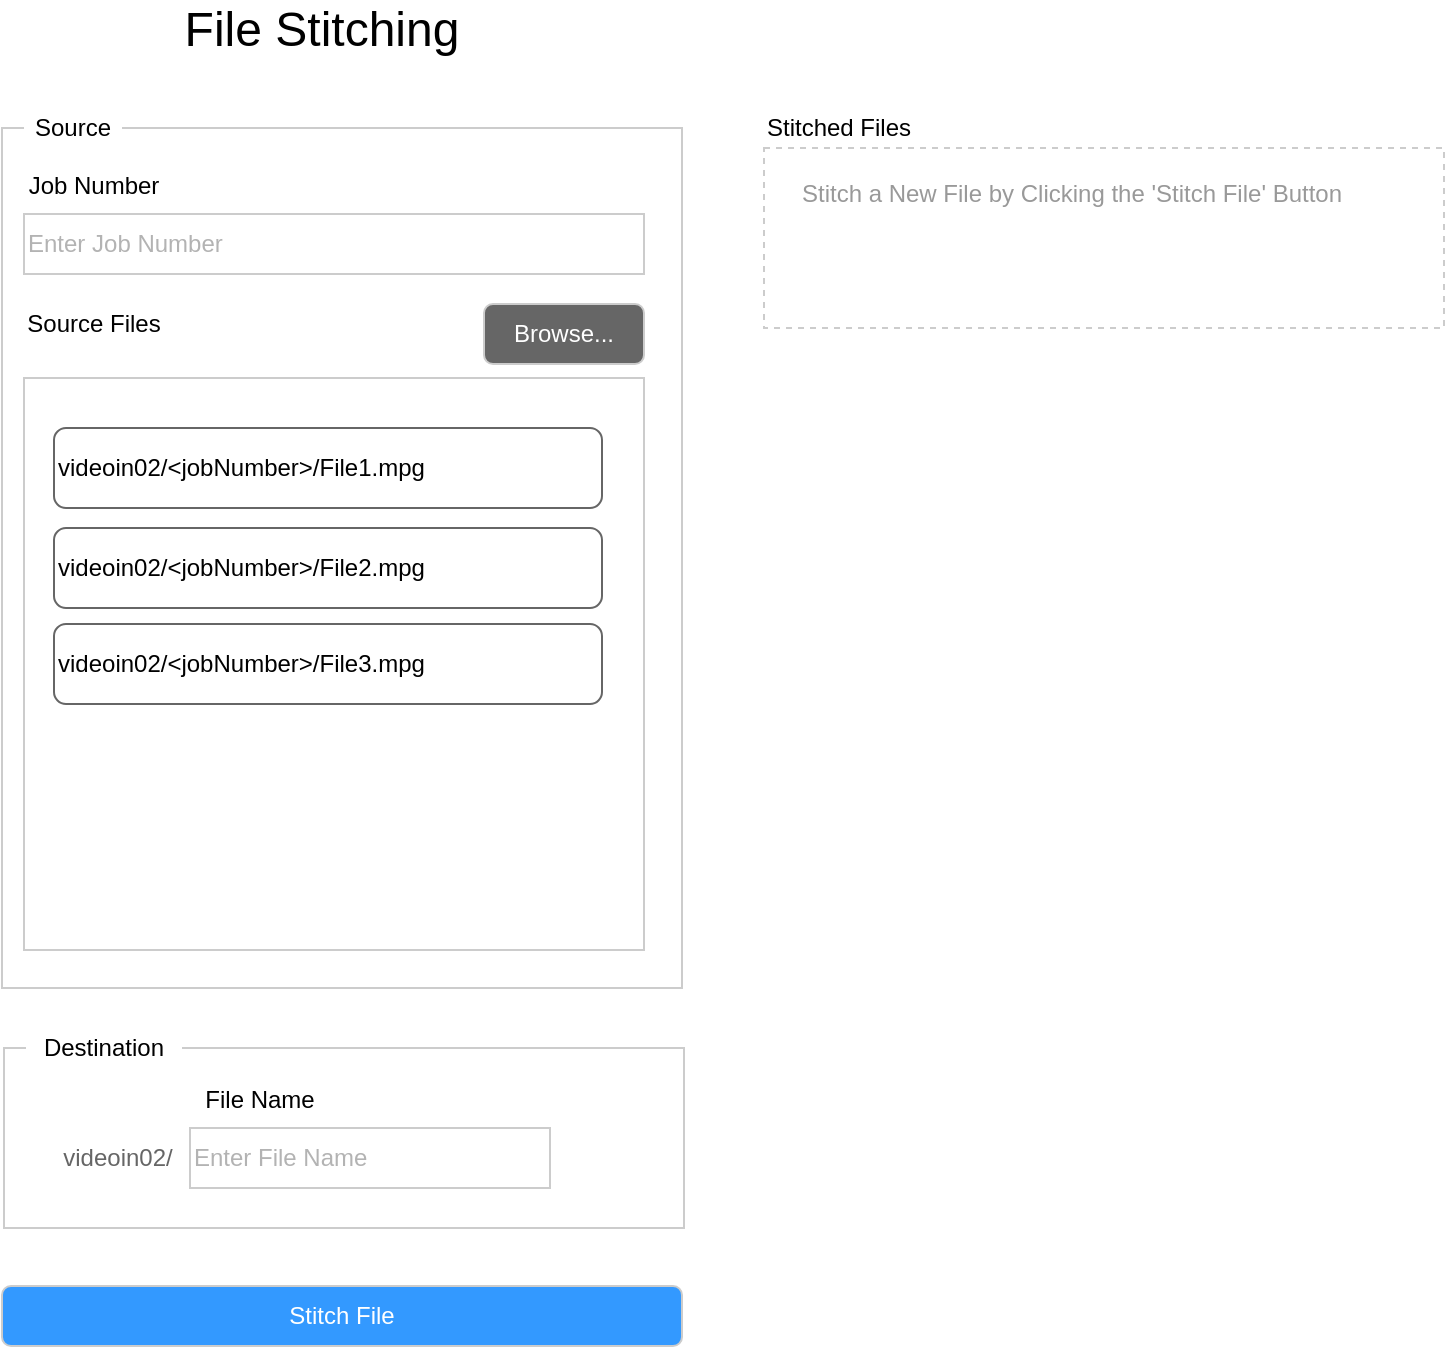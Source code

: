 <mxfile version="13.8.7" type="github">
  <diagram id="0p7Y7XEFj7FxuyLFe_8v" name="Page-1">
    <mxGraphModel dx="992" dy="758" grid="1" gridSize="10" guides="1" tooltips="1" connect="1" arrows="1" fold="1" page="1" pageScale="1" pageWidth="850" pageHeight="1100" math="0" shadow="0">
      <root>
        <mxCell id="0" />
        <mxCell id="1" parent="0" />
        <mxCell id="36mURrJE-a_8leEmK8Sf-15" value="" style="rounded=0;whiteSpace=wrap;html=1;strokeColor=#CCCCCC;fillColor=none;" vertex="1" parent="1">
          <mxGeometry x="21" y="539" width="340" height="90" as="geometry" />
        </mxCell>
        <mxCell id="36mURrJE-a_8leEmK8Sf-1" value="Job Number&lt;br&gt;" style="text;html=1;strokeColor=none;fillColor=none;align=center;verticalAlign=middle;whiteSpace=wrap;rounded=0;" vertex="1" parent="1">
          <mxGeometry x="21" y="98" width="90" height="20" as="geometry" />
        </mxCell>
        <mxCell id="36mURrJE-a_8leEmK8Sf-2" value="&lt;font color=&quot;#b3b3b3&quot;&gt;Enter Job Number&lt;/font&gt;" style="rounded=.2;whiteSpace=wrap;html=1;align=left;strokeColor=#CCCCCC;" vertex="1" parent="1">
          <mxGeometry x="31" y="122" width="310" height="30" as="geometry" />
        </mxCell>
        <mxCell id="36mURrJE-a_8leEmK8Sf-5" value="Source Files" style="text;html=1;strokeColor=none;fillColor=none;align=center;verticalAlign=middle;whiteSpace=wrap;rounded=0;" vertex="1" parent="1">
          <mxGeometry x="21" y="167" width="90" height="20" as="geometry" />
        </mxCell>
        <mxCell id="36mURrJE-a_8leEmK8Sf-6" value="" style="rounded=.2;whiteSpace=wrap;html=1;align=left;strokeColor=#CCCCCC;" vertex="1" parent="1">
          <mxGeometry x="31" y="204" width="310" height="286" as="geometry" />
        </mxCell>
        <mxCell id="36mURrJE-a_8leEmK8Sf-7" value="&lt;font color=&quot;#ffffff&quot;&gt;Browse...&lt;/font&gt;" style="rounded=1;whiteSpace=wrap;html=1;strokeColor=#CCCCCC;fillColor=#666666;" vertex="1" parent="1">
          <mxGeometry x="261" y="167" width="80" height="30" as="geometry" />
        </mxCell>
        <mxCell id="36mURrJE-a_8leEmK8Sf-8" value="" style="rounded=0;whiteSpace=wrap;html=1;strokeColor=#CCCCCC;fillColor=none;" vertex="1" parent="1">
          <mxGeometry x="20" y="79" width="340" height="430" as="geometry" />
        </mxCell>
        <mxCell id="36mURrJE-a_8leEmK8Sf-9" value="Source" style="text;html=1;strokeColor=none;align=center;verticalAlign=middle;whiteSpace=wrap;rounded=0;fillColor=#ffffff;" vertex="1" parent="1">
          <mxGeometry x="31" y="69" width="49" height="20" as="geometry" />
        </mxCell>
        <mxCell id="36mURrJE-a_8leEmK8Sf-10" value="File Name" style="text;html=1;strokeColor=none;fillColor=none;align=center;verticalAlign=middle;whiteSpace=wrap;rounded=0;" vertex="1" parent="1">
          <mxGeometry x="104" y="555" width="90" height="20" as="geometry" />
        </mxCell>
        <mxCell id="36mURrJE-a_8leEmK8Sf-11" value="&lt;font color=&quot;#b3b3b3&quot;&gt;Enter File Name&lt;/font&gt;" style="rounded=.2;whiteSpace=wrap;html=1;align=left;strokeColor=#CCCCCC;" vertex="1" parent="1">
          <mxGeometry x="114" y="579" width="180" height="30" as="geometry" />
        </mxCell>
        <mxCell id="36mURrJE-a_8leEmK8Sf-14" value="&lt;font color=&quot;#ffffff&quot;&gt;Stitch File&lt;/font&gt;" style="rounded=1;whiteSpace=wrap;html=1;strokeColor=#CCCCCC;fillColor=#3399FF;" vertex="1" parent="1">
          <mxGeometry x="20" y="658" width="340" height="30" as="geometry" />
        </mxCell>
        <mxCell id="36mURrJE-a_8leEmK8Sf-16" value="Destination" style="text;html=1;strokeColor=none;align=center;verticalAlign=middle;whiteSpace=wrap;rounded=0;fillColor=#ffffff;" vertex="1" parent="1">
          <mxGeometry x="32" y="529" width="78" height="20" as="geometry" />
        </mxCell>
        <mxCell id="36mURrJE-a_8leEmK8Sf-17" value="&lt;font color=&quot;#666666&quot;&gt;videoin02/&lt;/font&gt;" style="text;html=1;strokeColor=none;fillColor=none;align=center;verticalAlign=middle;whiteSpace=wrap;rounded=0;" vertex="1" parent="1">
          <mxGeometry x="46" y="584" width="64" height="20" as="geometry" />
        </mxCell>
        <mxCell id="36mURrJE-a_8leEmK8Sf-18" value="Stitched Files" style="text;html=1;strokeColor=none;align=center;verticalAlign=middle;whiteSpace=wrap;rounded=0;fillColor=#ffffff;" vertex="1" parent="1">
          <mxGeometry x="400" y="69" width="77" height="20" as="geometry" />
        </mxCell>
        <mxCell id="36mURrJE-a_8leEmK8Sf-20" value="" style="rounded=0;whiteSpace=wrap;html=1;strokeColor=#CCCCCC;fillColor=none;dashed=1;align=left;" vertex="1" parent="1">
          <mxGeometry x="401" y="89" width="340" height="90" as="geometry" />
        </mxCell>
        <mxCell id="36mURrJE-a_8leEmK8Sf-21" value="&lt;span style=&quot;text-align: left&quot;&gt;&lt;font color=&quot;#999999&quot;&gt;Stitch a New File by Clicking the &#39;Stitch File&#39; Button&lt;/font&gt;&lt;/span&gt;" style="text;html=1;strokeColor=none;fillColor=none;align=center;verticalAlign=middle;whiteSpace=wrap;rounded=0;dashed=1;" vertex="1" parent="1">
          <mxGeometry x="410" y="102" width="290" height="20" as="geometry" />
        </mxCell>
        <mxCell id="36mURrJE-a_8leEmK8Sf-22" value="videoin02/&amp;lt;jobNumber&amp;gt;/File1.mpg" style="rounded=1;whiteSpace=wrap;html=1;align=left;fillColor=none;strokeColor=#666666;" vertex="1" parent="1">
          <mxGeometry x="46" y="229" width="274" height="40" as="geometry" />
        </mxCell>
        <mxCell id="36mURrJE-a_8leEmK8Sf-23" value="videoin02/&amp;lt;jobNumber&amp;gt;/File2.mpg" style="rounded=1;whiteSpace=wrap;html=1;align=left;fillColor=none;strokeColor=#666666;" vertex="1" parent="1">
          <mxGeometry x="46" y="279" width="274" height="40" as="geometry" />
        </mxCell>
        <mxCell id="36mURrJE-a_8leEmK8Sf-24" value="videoin02/&amp;lt;jobNumber&amp;gt;/File3.mpg" style="rounded=1;whiteSpace=wrap;html=1;align=left;fillColor=none;strokeColor=#666666;" vertex="1" parent="1">
          <mxGeometry x="46" y="327" width="274" height="40" as="geometry" />
        </mxCell>
        <mxCell id="36mURrJE-a_8leEmK8Sf-25" value="&lt;font style=&quot;font-size: 24px&quot;&gt;File Stitching&lt;/font&gt;" style="text;html=1;strokeColor=none;fillColor=none;align=center;verticalAlign=middle;whiteSpace=wrap;rounded=0;" vertex="1" parent="1">
          <mxGeometry x="30" y="20" width="300" height="20" as="geometry" />
        </mxCell>
      </root>
    </mxGraphModel>
  </diagram>
</mxfile>

